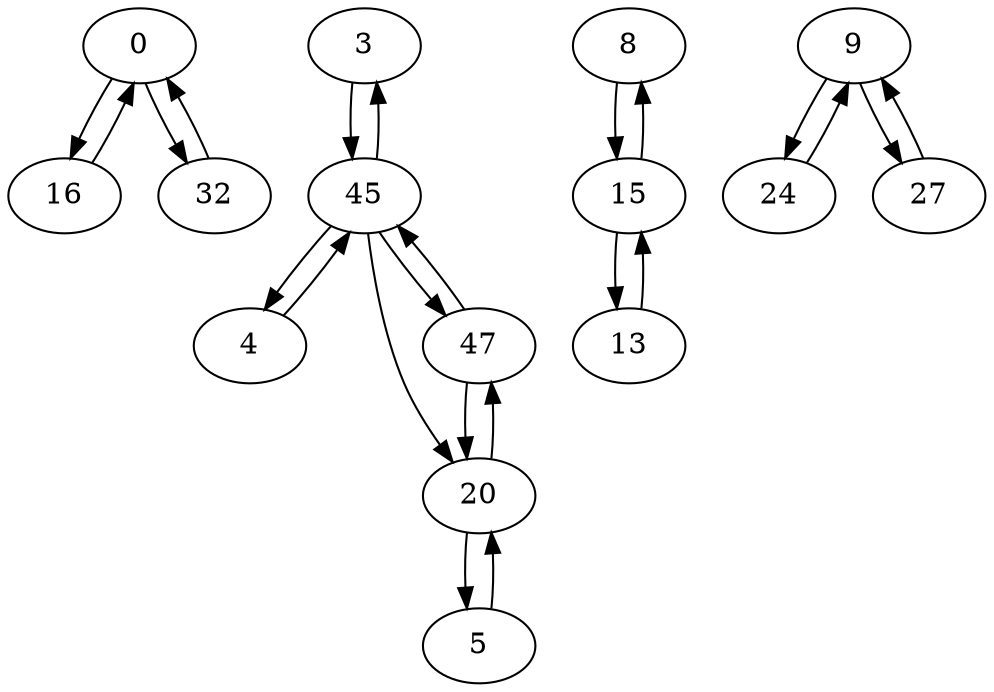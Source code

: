 digraph G {
  0 -> 16;
  0 -> 32;
  3 -> 45;
  4 -> 45;
  5 -> 20;
  8 -> 15;
  9 -> 24;
  9 -> 27;
  13 -> 15;
  15 -> 8;
  15 -> 13;
  16 -> 0;
  20 -> 5;
  20 -> 47;
  24 -> 9;
  27 -> 9;
  32 -> 0;
  45 -> 3;
  45 -> 4;
  45 -> 20;
  45 -> 47;
  47 -> 20;
  47 -> 45;
}
